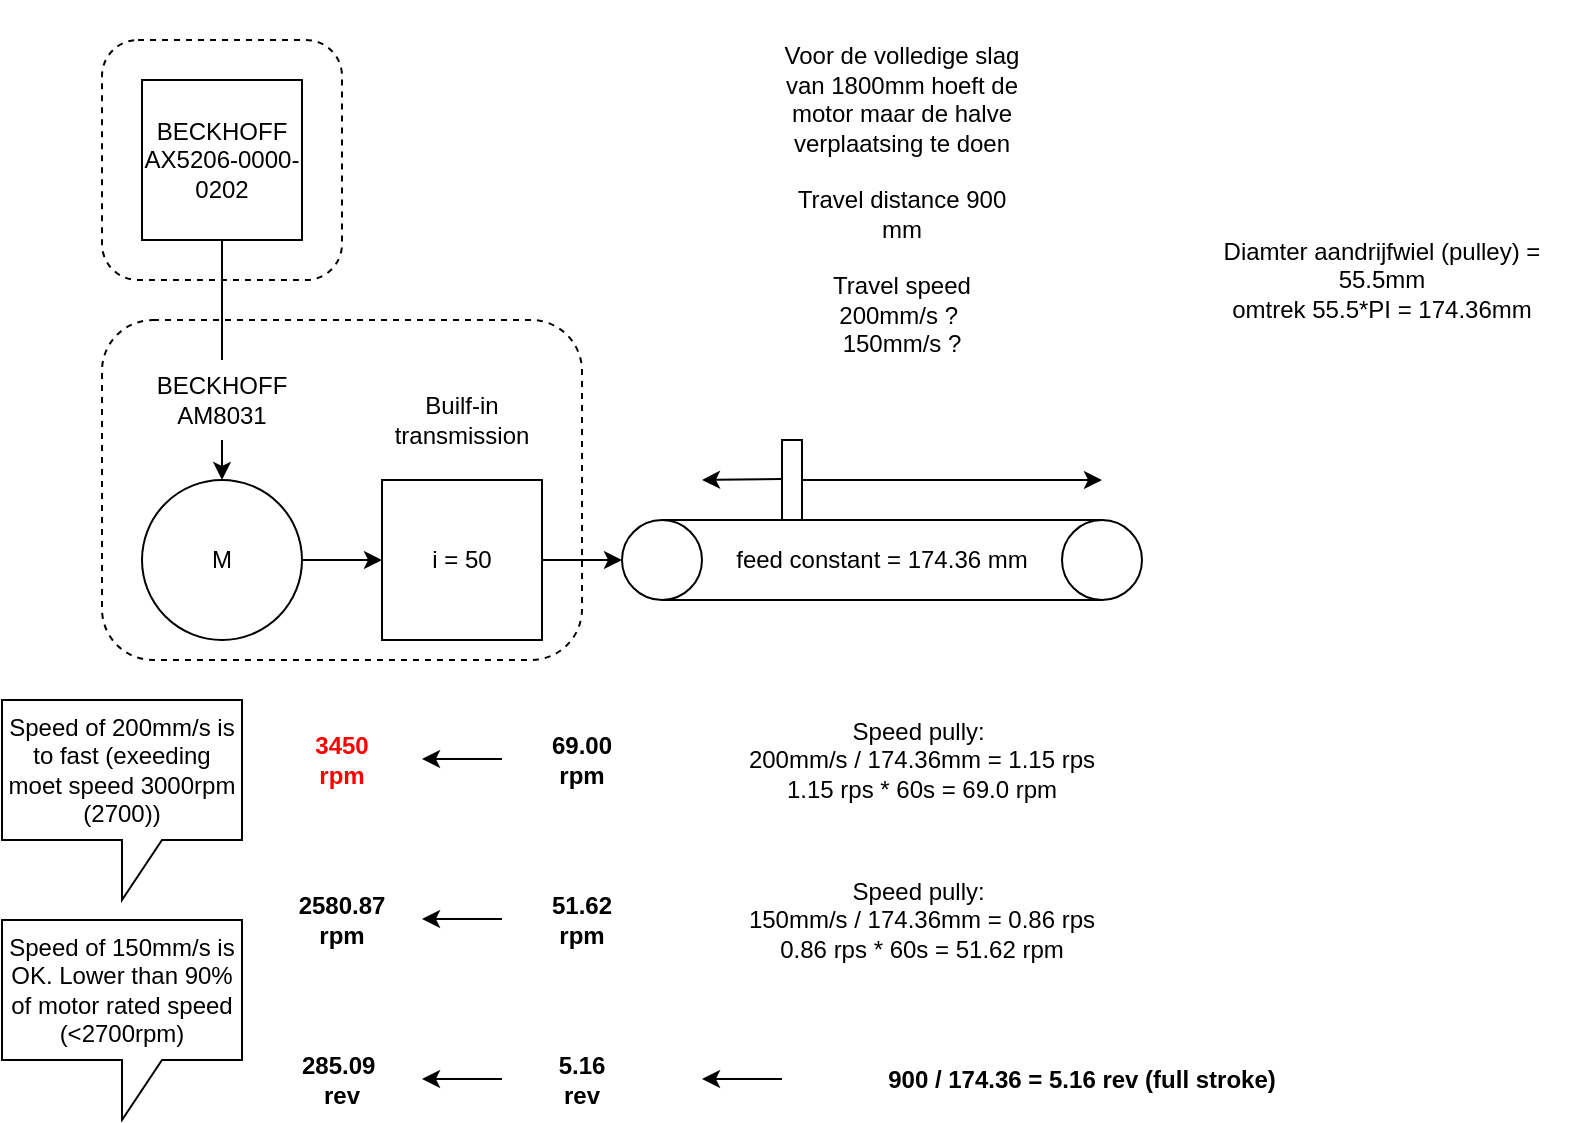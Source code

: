 <mxfile version="25.0.2">
  <diagram name="Page-1" id="a-vqMKsfqLVEcHRjrvc6">
    <mxGraphModel dx="1434" dy="844" grid="1" gridSize="10" guides="1" tooltips="1" connect="1" arrows="1" fold="1" page="1" pageScale="1" pageWidth="850" pageHeight="1100" math="0" shadow="0">
      <root>
        <mxCell id="0" />
        <mxCell id="1" parent="0" />
        <mxCell id="RNNwJx5j2ftt1lKAi-Dt-98" value="" style="rounded=1;whiteSpace=wrap;html=1;dashed=1;fillColor=none;" parent="1" vertex="1">
          <mxGeometry x="60" y="200" width="240" height="170" as="geometry" />
        </mxCell>
        <mxCell id="RNNwJx5j2ftt1lKAi-Dt-71" value="i = 50" style="whiteSpace=wrap;html=1;aspect=fixed;" parent="1" vertex="1">
          <mxGeometry x="200" y="280" width="80" height="80" as="geometry" />
        </mxCell>
        <mxCell id="RNNwJx5j2ftt1lKAi-Dt-73" value="M" style="ellipse;whiteSpace=wrap;html=1;aspect=fixed;" parent="1" vertex="1">
          <mxGeometry x="80" y="280" width="80" height="80" as="geometry" />
        </mxCell>
        <mxCell id="RNNwJx5j2ftt1lKAi-Dt-74" value="" style="endArrow=classic;html=1;rounded=0;exitX=1;exitY=0.5;exitDx=0;exitDy=0;entryX=0;entryY=0.5;entryDx=0;entryDy=0;" parent="1" source="RNNwJx5j2ftt1lKAi-Dt-73" target="RNNwJx5j2ftt1lKAi-Dt-71" edge="1">
          <mxGeometry width="50" height="50" relative="1" as="geometry">
            <mxPoint x="320" y="260" as="sourcePoint" />
            <mxPoint x="370" y="210" as="targetPoint" />
          </mxGeometry>
        </mxCell>
        <mxCell id="RNNwJx5j2ftt1lKAi-Dt-75" value="" style="endArrow=classic;html=1;rounded=0;exitX=1;exitY=0.5;exitDx=0;exitDy=0;entryX=0;entryY=0.5;entryDx=0;entryDy=0;" parent="1" source="RNNwJx5j2ftt1lKAi-Dt-71" edge="1">
          <mxGeometry width="50" height="50" relative="1" as="geometry">
            <mxPoint x="170" y="330" as="sourcePoint" />
            <mxPoint x="320" y="320" as="targetPoint" />
          </mxGeometry>
        </mxCell>
        <mxCell id="RNNwJx5j2ftt1lKAi-Dt-76" value="&lt;div&gt;Builf-in transmission&lt;/div&gt;" style="text;html=1;align=center;verticalAlign=middle;whiteSpace=wrap;rounded=0;" parent="1" vertex="1">
          <mxGeometry x="200" y="220" width="80" height="60" as="geometry" />
        </mxCell>
        <mxCell id="RNNwJx5j2ftt1lKAi-Dt-91" value="&lt;div&gt;&lt;b&gt;69.00 rpm&lt;/b&gt;&lt;/div&gt;" style="text;html=1;align=center;verticalAlign=middle;whiteSpace=wrap;rounded=0;fontColor=#000000;" parent="1" vertex="1">
          <mxGeometry x="280" y="400" width="40" height="40" as="geometry" />
        </mxCell>
        <mxCell id="RNNwJx5j2ftt1lKAi-Dt-92" value="&lt;div&gt;&lt;b&gt;3450 rpm&lt;/b&gt;&lt;/div&gt;" style="text;html=1;align=center;verticalAlign=middle;whiteSpace=wrap;rounded=0;fontColor=#ff0000;" parent="1" vertex="1">
          <mxGeometry x="160" y="400" width="40" height="40" as="geometry" />
        </mxCell>
        <mxCell id="RNNwJx5j2ftt1lKAi-Dt-93" value="" style="endArrow=classic;html=1;rounded=0;" parent="1" edge="1">
          <mxGeometry width="50" height="50" relative="1" as="geometry">
            <mxPoint x="400" y="279.5" as="sourcePoint" />
            <mxPoint x="360" y="280" as="targetPoint" />
          </mxGeometry>
        </mxCell>
        <mxCell id="RNNwJx5j2ftt1lKAi-Dt-94" value="" style="endArrow=classic;html=1;rounded=0;" parent="1" edge="1">
          <mxGeometry width="50" height="50" relative="1" as="geometry">
            <mxPoint x="260" y="419.5" as="sourcePoint" />
            <mxPoint x="220" y="419.5" as="targetPoint" />
          </mxGeometry>
        </mxCell>
        <mxCell id="RNNwJx5j2ftt1lKAi-Dt-99" value="" style="ellipse;whiteSpace=wrap;html=1;aspect=fixed;" parent="1" vertex="1">
          <mxGeometry x="320" y="300" width="40" height="40" as="geometry" />
        </mxCell>
        <mxCell id="RNNwJx5j2ftt1lKAi-Dt-100" value="" style="ellipse;whiteSpace=wrap;html=1;aspect=fixed;" parent="1" vertex="1">
          <mxGeometry x="540" y="300" width="40" height="40" as="geometry" />
        </mxCell>
        <mxCell id="RNNwJx5j2ftt1lKAi-Dt-101" value="" style="endArrow=none;html=1;rounded=0;exitX=0.5;exitY=0;exitDx=0;exitDy=0;entryX=0.5;entryY=0;entryDx=0;entryDy=0;" parent="1" source="RNNwJx5j2ftt1lKAi-Dt-99" target="RNNwJx5j2ftt1lKAi-Dt-100" edge="1">
          <mxGeometry width="50" height="50" relative="1" as="geometry">
            <mxPoint x="400" y="260" as="sourcePoint" />
            <mxPoint x="450" y="210" as="targetPoint" />
          </mxGeometry>
        </mxCell>
        <mxCell id="RNNwJx5j2ftt1lKAi-Dt-102" value="" style="endArrow=none;html=1;rounded=0;exitX=0.5;exitY=1;exitDx=0;exitDy=0;entryX=0.5;entryY=1;entryDx=0;entryDy=0;" parent="1" source="RNNwJx5j2ftt1lKAi-Dt-99" target="RNNwJx5j2ftt1lKAi-Dt-100" edge="1">
          <mxGeometry width="50" height="50" relative="1" as="geometry">
            <mxPoint x="350" y="310" as="sourcePoint" />
            <mxPoint x="570" y="310" as="targetPoint" />
          </mxGeometry>
        </mxCell>
        <mxCell id="RNNwJx5j2ftt1lKAi-Dt-103" value="" style="rounded=0;whiteSpace=wrap;html=1;" parent="1" vertex="1">
          <mxGeometry x="400" y="260" width="10" height="40" as="geometry" />
        </mxCell>
        <mxCell id="RNNwJx5j2ftt1lKAi-Dt-104" value="" style="endArrow=classic;html=1;rounded=0;exitX=1;exitY=0.5;exitDx=0;exitDy=0;" parent="1" source="RNNwJx5j2ftt1lKAi-Dt-103" edge="1">
          <mxGeometry width="50" height="50" relative="1" as="geometry">
            <mxPoint x="410" y="289.5" as="sourcePoint" />
            <mxPoint x="560" y="280" as="targetPoint" />
          </mxGeometry>
        </mxCell>
        <mxCell id="_icnxme9yWvz6Rh2GXl3-1" value="&lt;div style=&quot;&quot;&gt;&lt;br&gt;&lt;/div&gt;" style="rounded=1;whiteSpace=wrap;html=1;dashed=1;fillColor=none;align=center;" parent="1" vertex="1">
          <mxGeometry x="60" y="60" width="120" height="120" as="geometry" />
        </mxCell>
        <mxCell id="_icnxme9yWvz6Rh2GXl3-2" value="&lt;div&gt;BECKHOFF&lt;/div&gt;AX5206-0000-0202&lt;div&gt;&lt;/div&gt;" style="whiteSpace=wrap;html=1;aspect=fixed;" parent="1" vertex="1">
          <mxGeometry x="80" y="80" width="80" height="80" as="geometry" />
        </mxCell>
        <mxCell id="_icnxme9yWvz6Rh2GXl3-4" value="" style="endArrow=classic;html=1;rounded=0;exitX=0.5;exitY=1;exitDx=0;exitDy=0;entryX=0.5;entryY=0;entryDx=0;entryDy=0;" parent="1" source="_icnxme9yWvz6Rh2GXl3-2" target="RNNwJx5j2ftt1lKAi-Dt-73" edge="1">
          <mxGeometry width="50" height="50" relative="1" as="geometry">
            <mxPoint x="290" y="30" as="sourcePoint" />
            <mxPoint x="310" y="160" as="targetPoint" />
          </mxGeometry>
        </mxCell>
        <mxCell id="RNNwJx5j2ftt1lKAi-Dt-78" value="BECKHOFF&lt;div&gt;AM8031&lt;/div&gt;" style="text;html=1;align=center;verticalAlign=middle;whiteSpace=wrap;rounded=0;fillColor=default;" parent="1" vertex="1">
          <mxGeometry x="80" y="220" width="80" height="40" as="geometry" />
        </mxCell>
        <mxCell id="_icnxme9yWvz6Rh2GXl3-5" value="&lt;div&gt;Voor de volledige slag van 1800mm hoeft de motor maar de halve verplaatsing te doen&lt;/div&gt;&lt;div&gt;&lt;br&gt;&lt;/div&gt;&lt;div&gt;Travel distance 900 mm&lt;/div&gt;&lt;div&gt;&lt;br&gt;&lt;/div&gt;&lt;div&gt;Travel speed&lt;/div&gt;&lt;div&gt;200mm/s ?&amp;nbsp;&lt;/div&gt;&lt;div&gt;150mm/s ?&lt;/div&gt;" style="text;html=1;align=center;verticalAlign=middle;whiteSpace=wrap;rounded=0;" parent="1" vertex="1">
          <mxGeometry x="400" y="40" width="120" height="200" as="geometry" />
        </mxCell>
        <mxCell id="_icnxme9yWvz6Rh2GXl3-7" value="feed constant = 174.36 mm" style="text;html=1;align=center;verticalAlign=middle;whiteSpace=wrap;rounded=0;" parent="1" vertex="1">
          <mxGeometry x="370" y="310" width="160" height="20" as="geometry" />
        </mxCell>
        <mxCell id="_icnxme9yWvz6Rh2GXl3-8" value="&lt;div&gt;Speed pully:&amp;nbsp;&lt;/div&gt;&lt;div&gt;200mm/s / 174.36mm = 1.15 rps&lt;/div&gt;&lt;div&gt;1.15 rps&lt;span style=&quot;background-color: initial;&quot;&gt;&amp;nbsp;* 60s = 69.0&lt;/span&gt;&lt;span style=&quot;background-color: initial;&quot;&gt;&amp;nbsp;rpm&lt;/span&gt;&lt;/div&gt;" style="text;html=1;align=center;verticalAlign=middle;whiteSpace=wrap;rounded=0;" parent="1" vertex="1">
          <mxGeometry x="370" y="390" width="200" height="60" as="geometry" />
        </mxCell>
        <mxCell id="mM0M8OwuE9rqG6_ULJrm-1" value="&lt;div&gt;&lt;b&gt;5.16 rev&lt;/b&gt;&lt;/div&gt;" style="text;html=1;align=center;verticalAlign=middle;whiteSpace=wrap;rounded=0;fontColor=#000000;" parent="1" vertex="1">
          <mxGeometry x="280" y="560" width="40" height="40" as="geometry" />
        </mxCell>
        <mxCell id="mM0M8OwuE9rqG6_ULJrm-2" value="&lt;div&gt;&lt;b&gt;285.09&amp;nbsp; rev&lt;/b&gt;&lt;/div&gt;" style="text;html=1;align=center;verticalAlign=middle;whiteSpace=wrap;rounded=0;fontColor=#000000;" parent="1" vertex="1">
          <mxGeometry x="160" y="560" width="40" height="40" as="geometry" />
        </mxCell>
        <mxCell id="mM0M8OwuE9rqG6_ULJrm-3" value="" style="endArrow=classic;html=1;rounded=0;" parent="1" edge="1">
          <mxGeometry width="50" height="50" relative="1" as="geometry">
            <mxPoint x="260" y="579.5" as="sourcePoint" />
            <mxPoint x="220" y="579.5" as="targetPoint" />
          </mxGeometry>
        </mxCell>
        <mxCell id="mM0M8OwuE9rqG6_ULJrm-4" value="&lt;div&gt;&lt;b&gt;900 / 174.36 = 5.16 rev (full stroke)&lt;/b&gt;&lt;/div&gt;" style="text;html=1;align=center;verticalAlign=middle;whiteSpace=wrap;rounded=0;fontColor=#000000;" parent="1" vertex="1">
          <mxGeometry x="420" y="560" width="260" height="40" as="geometry" />
        </mxCell>
        <mxCell id="mM0M8OwuE9rqG6_ULJrm-5" value="" style="endArrow=classic;html=1;rounded=0;" parent="1" edge="1">
          <mxGeometry width="50" height="50" relative="1" as="geometry">
            <mxPoint x="400" y="579.5" as="sourcePoint" />
            <mxPoint x="360" y="579.5" as="targetPoint" />
          </mxGeometry>
        </mxCell>
        <mxCell id="mM0M8OwuE9rqG6_ULJrm-10" value="Diamter aandrijfwiel (pulley) = 55.5mm&lt;br&gt;omtrek 55.5*PI = 174.36mm" style="text;html=1;align=center;verticalAlign=middle;whiteSpace=wrap;rounded=0;" parent="1" vertex="1">
          <mxGeometry x="600" y="120" width="200" height="120" as="geometry" />
        </mxCell>
        <mxCell id="fvOBKIDlF8rLPerrp4HH-2" value="&lt;div&gt;&lt;b&gt;51.62 rpm&lt;/b&gt;&lt;/div&gt;" style="text;html=1;align=center;verticalAlign=middle;whiteSpace=wrap;rounded=0;fontColor=#000000;" vertex="1" parent="1">
          <mxGeometry x="280" y="480" width="40" height="40" as="geometry" />
        </mxCell>
        <mxCell id="fvOBKIDlF8rLPerrp4HH-3" value="&lt;div&gt;&lt;b&gt;2580.87 rpm&lt;/b&gt;&lt;/div&gt;" style="text;html=1;align=center;verticalAlign=middle;whiteSpace=wrap;rounded=0;fontColor=#000000;" vertex="1" parent="1">
          <mxGeometry x="160" y="480" width="40" height="40" as="geometry" />
        </mxCell>
        <mxCell id="fvOBKIDlF8rLPerrp4HH-4" value="" style="endArrow=classic;html=1;rounded=0;" edge="1" parent="1">
          <mxGeometry width="50" height="50" relative="1" as="geometry">
            <mxPoint x="260" y="499.5" as="sourcePoint" />
            <mxPoint x="220" y="499.5" as="targetPoint" />
          </mxGeometry>
        </mxCell>
        <mxCell id="fvOBKIDlF8rLPerrp4HH-5" value="&lt;div&gt;Speed pully:&amp;nbsp;&lt;/div&gt;&lt;div&gt;150mm/s / 174.36mm = 0.86 rps&lt;/div&gt;&lt;div&gt;0.86 rps&lt;span style=&quot;background-color: initial;&quot;&gt;&amp;nbsp;* 60s = 51.62&lt;/span&gt;&lt;span style=&quot;background-color: initial;&quot;&gt;&amp;nbsp;rpm&lt;/span&gt;&lt;/div&gt;" style="text;html=1;align=center;verticalAlign=middle;whiteSpace=wrap;rounded=0;" vertex="1" parent="1">
          <mxGeometry x="370" y="470" width="200" height="60" as="geometry" />
        </mxCell>
        <mxCell id="fvOBKIDlF8rLPerrp4HH-6" value="Speed of 200mm/s is to fast (exeeding moet speed 3000rpm (2700))" style="shape=callout;whiteSpace=wrap;html=1;perimeter=calloutPerimeter;" vertex="1" parent="1">
          <mxGeometry x="10" y="390" width="120" height="100" as="geometry" />
        </mxCell>
        <mxCell id="fvOBKIDlF8rLPerrp4HH-7" value="Speed of 150mm/s is OK. Lower than 90% of motor rated speed (&amp;lt;2700rpm)" style="shape=callout;whiteSpace=wrap;html=1;perimeter=calloutPerimeter;" vertex="1" parent="1">
          <mxGeometry x="10" y="500" width="120" height="100" as="geometry" />
        </mxCell>
      </root>
    </mxGraphModel>
  </diagram>
</mxfile>
